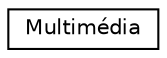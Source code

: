 digraph "Graphical Class Hierarchy"
{
  edge [fontname="Helvetica",fontsize="10",labelfontname="Helvetica",labelfontsize="10"];
  node [fontname="Helvetica",fontsize="10",shape=record];
  rankdir="LR";
  Node1 [label="Multimédia",height=0.2,width=0.4,color="black", fillcolor="white", style="filled",URL="$class_multim_xC3_xA9dia.html",tooltip="Classe héritée de Note Les multimédias sont des notes avec une description et un type de contenu mult..."];
}
